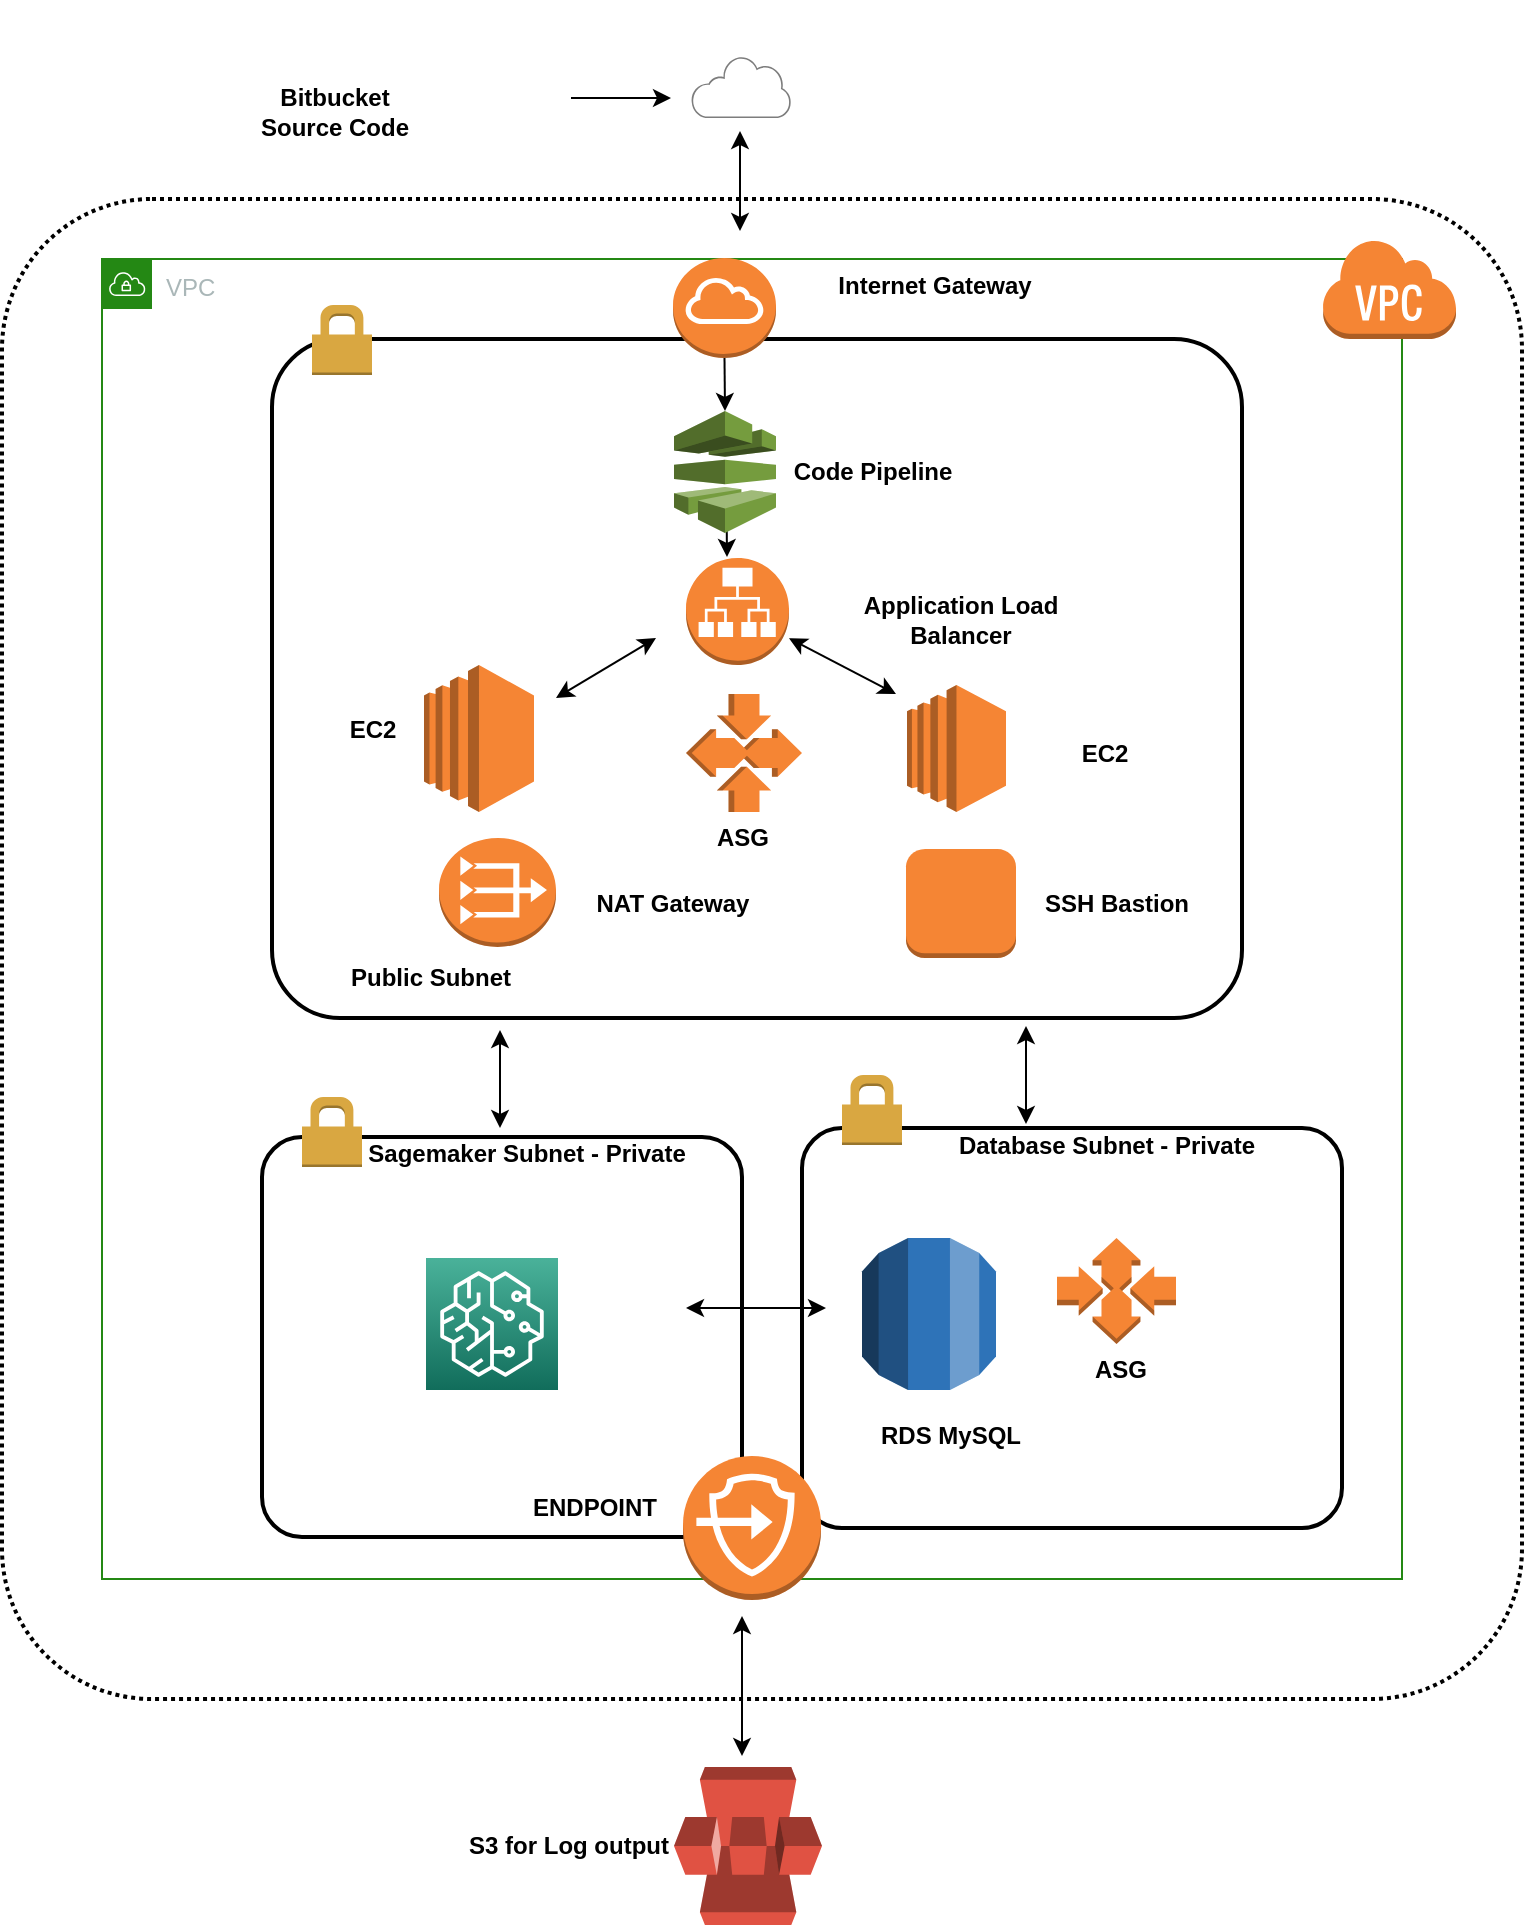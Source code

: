<mxfile version="12.4.3" type="github" pages="2">
  <diagram id="W3H_bTco_ZeDZuq-P41X" name="Page-1">
    <mxGraphModel dx="1426" dy="867" grid="1" gridSize="10" guides="1" tooltips="1" connect="1" arrows="1" fold="1" page="1" pageScale="1" pageWidth="850" pageHeight="1100" math="0" shadow="0">
      <root>
        <mxCell id="0"/>
        <mxCell id="1" parent="0"/>
        <mxCell id="AR84fwKk2nrqXr-311DI-14" value="00" style="rounded=1;arcSize=10;dashed=0;strokeColor=#000000;fillColor=none;gradientColor=none;strokeWidth=2;html=0;" parent="1" vertex="1">
          <mxGeometry x="173" y="639.5" width="240" height="200" as="geometry"/>
        </mxCell>
        <mxCell id="AR84fwKk2nrqXr-311DI-17" value="" style="rounded=1;arcSize=10;dashed=0;strokeColor=#000000;fillColor=none;gradientColor=none;strokeWidth=2;html=0;" parent="1" vertex="1">
          <mxGeometry x="443" y="635" width="270" height="200" as="geometry"/>
        </mxCell>
        <mxCell id="i9ezMHfbpzy3i01XhJTI-3" value="" style="rounded=1;arcSize=10;dashed=1;strokeColor=#000000;fillColor=none;gradientColor=none;dashPattern=1 1;strokeWidth=2;" parent="1" vertex="1">
          <mxGeometry x="43" y="170.5" width="760" height="750" as="geometry"/>
        </mxCell>
        <mxCell id="i9ezMHfbpzy3i01XhJTI-2" value="VPC" style="points=[[0,0],[0.25,0],[0.5,0],[0.75,0],[1,0],[1,0.25],[1,0.5],[1,0.75],[1,1],[0.75,1],[0.5,1],[0.25,1],[0,1],[0,0.75],[0,0.5],[0,0.25]];outlineConnect=0;gradientColor=none;html=1;whiteSpace=wrap;fontSize=12;fontStyle=0;shape=mxgraph.aws4.group;grIcon=mxgraph.aws4.group_vpc;strokeColor=#248814;fillColor=none;verticalAlign=top;align=left;spacingLeft=30;fontColor=#AAB7B8;dashed=0;" parent="1" vertex="1">
          <mxGeometry x="93" y="200.5" width="650" height="660" as="geometry"/>
        </mxCell>
        <mxCell id="i9ezMHfbpzy3i01XhJTI-8" value="" style="outlineConnect=0;dashed=0;verticalLabelPosition=bottom;verticalAlign=top;align=center;html=1;shape=mxgraph.aws3.virtual_private_cloud;fillColor=#F58534;gradientColor=none;" parent="1" vertex="1">
          <mxGeometry x="703" y="190" width="67" height="50.5" as="geometry"/>
        </mxCell>
        <mxCell id="i9ezMHfbpzy3i01XhJTI-16" value="" style="outlineConnect=0;dashed=0;verticalLabelPosition=bottom;verticalAlign=top;align=center;html=1;shape=mxgraph.aws3.rds;fillColor=#2E73B8;gradientColor=none;" parent="1" vertex="1">
          <mxGeometry x="473" y="690" width="67" height="76" as="geometry"/>
        </mxCell>
        <mxCell id="i9ezMHfbpzy3i01XhJTI-20" value="" style="outlineConnect=0;dashed=0;verticalLabelPosition=bottom;verticalAlign=top;align=center;html=1;shape=mxgraph.aws3.s3;fillColor=#E05243;gradientColor=none;direction=south;" parent="1" vertex="1">
          <mxGeometry x="379" y="954.5" width="74" height="79" as="geometry"/>
        </mxCell>
        <mxCell id="AR84fwKk2nrqXr-311DI-4" value="" style="rounded=1;arcSize=10;dashed=0;strokeColor=#000000;fillColor=none;gradientColor=none;strokeWidth=2;html=0;" parent="1" vertex="1">
          <mxGeometry x="178" y="240.5" width="485" height="339.5" as="geometry"/>
        </mxCell>
        <mxCell id="AR84fwKk2nrqXr-311DI-5" value="" style="dashed=0;html=1;shape=mxgraph.aws3.permissions;fillColor=#D9A741;gradientColor=none;dashed=0;" parent="1" vertex="1">
          <mxGeometry x="198" y="223.5" width="30" height="35" as="geometry"/>
        </mxCell>
        <mxCell id="AR84fwKk2nrqXr-311DI-6" value="Public Subnet" style="text;html=1;resizable=0;autosize=1;align=center;verticalAlign=middle;points=[];fillColor=none;strokeColor=none;rounded=0;fontStyle=1" parent="1" vertex="1">
          <mxGeometry x="212" y="550" width="90" height="20" as="geometry"/>
        </mxCell>
        <mxCell id="AR84fwKk2nrqXr-311DI-9" value="" style="outlineConnect=0;dashed=0;verticalLabelPosition=bottom;verticalAlign=top;align=center;html=1;shape=mxgraph.aws3.instance;fillColor=#F58534;gradientColor=none;" parent="1" vertex="1">
          <mxGeometry x="495" y="495.5" width="55" height="54.5" as="geometry"/>
        </mxCell>
        <mxCell id="AR84fwKk2nrqXr-311DI-10" value="&lt;b&gt;SSH Bastion&lt;/b&gt;" style="text;html=1;resizable=0;autosize=1;align=center;verticalAlign=middle;points=[];fillColor=none;strokeColor=none;rounded=0;" parent="1" vertex="1">
          <mxGeometry x="555" y="512.75" width="90" height="20" as="geometry"/>
        </mxCell>
        <mxCell id="AR84fwKk2nrqXr-311DI-12" value="&lt;b&gt;ENDPOINT&lt;/b&gt;" style="text;html=1;resizable=0;autosize=1;align=center;verticalAlign=middle;points=[];fillColor=none;strokeColor=none;rounded=0;" parent="1" vertex="1">
          <mxGeometry x="298.5" y="815" width="80" height="20" as="geometry"/>
        </mxCell>
        <mxCell id="AR84fwKk2nrqXr-311DI-15" value="" style="dashed=0;html=1;shape=mxgraph.aws3.permissions;fillColor=#D9A741;gradientColor=none;dashed=0;" parent="1" vertex="1">
          <mxGeometry x="193" y="619.5" width="30" height="35" as="geometry"/>
        </mxCell>
        <mxCell id="AR84fwKk2nrqXr-311DI-16" value="&lt;b&gt;Sagemaker Subnet - Private&lt;/b&gt;" style="text;html=1;resizable=0;autosize=1;align=center;verticalAlign=middle;points=[];fillColor=none;strokeColor=none;rounded=0;" parent="1" vertex="1">
          <mxGeometry x="219.5" y="637.5" width="170" height="20" as="geometry"/>
        </mxCell>
        <mxCell id="AR84fwKk2nrqXr-311DI-18" value="" style="dashed=0;html=1;shape=mxgraph.aws3.permissions;fillColor=#D9A741;gradientColor=none;dashed=0;" parent="1" vertex="1">
          <mxGeometry x="463" y="608.5" width="30" height="35" as="geometry"/>
        </mxCell>
        <mxCell id="AR84fwKk2nrqXr-311DI-20" value="" style="outlineConnect=0;dashed=0;verticalLabelPosition=bottom;verticalAlign=top;align=center;html=1;shape=mxgraph.aws3.vpc_nat_gateway;fillColor=#F58534;gradientColor=none;" parent="1" vertex="1">
          <mxGeometry x="261.5" y="490" width="58.5" height="54.5" as="geometry"/>
        </mxCell>
        <mxCell id="AR84fwKk2nrqXr-311DI-21" value="&lt;b&gt;NAT Gateway&lt;/b&gt;" style="text;html=1;resizable=0;autosize=1;align=center;verticalAlign=middle;points=[];fillColor=none;strokeColor=none;rounded=0;" parent="1" vertex="1">
          <mxGeometry x="333" y="512.75" width="90" height="20" as="geometry"/>
        </mxCell>
        <mxCell id="AR84fwKk2nrqXr-311DI-22" value="" style="outlineConnect=0;dashed=0;verticalLabelPosition=bottom;verticalAlign=top;align=center;html=1;shape=mxgraph.aws3.ec2;fillColor=#F58534;gradientColor=none;" parent="1" vertex="1">
          <mxGeometry x="254" y="403.5" width="55" height="73.5" as="geometry"/>
        </mxCell>
        <mxCell id="AR84fwKk2nrqXr-311DI-11" value="" style="outlineConnect=0;dashed=0;verticalLabelPosition=bottom;verticalAlign=top;align=center;html=1;shape=mxgraph.aws3.endpoints;fillColor=#F58534;gradientColor=none;" parent="1" vertex="1">
          <mxGeometry x="383.5" y="799" width="69" height="72" as="geometry"/>
        </mxCell>
        <mxCell id="AR84fwKk2nrqXr-311DI-23" value="&lt;b&gt;S3 for Log output&lt;/b&gt;" style="text;html=1;resizable=0;autosize=1;align=center;verticalAlign=middle;points=[];fillColor=none;strokeColor=none;rounded=0;" parent="1" vertex="1">
          <mxGeometry x="265.75" y="984" width="120" height="20" as="geometry"/>
        </mxCell>
        <mxCell id="AR84fwKk2nrqXr-311DI-25" value="&lt;b&gt;Database Subnet - Private&lt;/b&gt;" style="text;html=1;resizable=0;autosize=1;align=center;verticalAlign=middle;points=[];fillColor=none;strokeColor=none;rounded=0;" parent="1" vertex="1">
          <mxGeometry x="515" y="634" width="160" height="20" as="geometry"/>
        </mxCell>
        <mxCell id="AR84fwKk2nrqXr-311DI-27" value="" style="outlineConnect=0;dashed=0;verticalLabelPosition=bottom;verticalAlign=top;align=center;html=1;shape=mxgraph.aws3.auto_scaling;fillColor=#F58534;gradientColor=none;direction=south;" parent="1" vertex="1">
          <mxGeometry x="385" y="418" width="58" height="59" as="geometry"/>
        </mxCell>
        <mxCell id="AR84fwKk2nrqXr-311DI-28" value="" style="outlineConnect=0;dashed=0;verticalLabelPosition=bottom;verticalAlign=top;align=center;html=1;shape=mxgraph.aws3.ec2;fillColor=#F58534;gradientColor=none;" parent="1" vertex="1">
          <mxGeometry x="495.5" y="413.5" width="49.5" height="63.5" as="geometry"/>
        </mxCell>
        <mxCell id="AR84fwKk2nrqXr-311DI-29" value="&lt;b&gt;ASG&lt;/b&gt;" style="text;html=1;resizable=0;autosize=1;align=center;verticalAlign=middle;points=[];fillColor=none;strokeColor=none;rounded=0;" parent="1" vertex="1">
          <mxGeometry x="392.5" y="480" width="40" height="20" as="geometry"/>
        </mxCell>
        <mxCell id="AR84fwKk2nrqXr-311DI-32" value="&lt;b&gt;RDS MySQL&lt;/b&gt;" style="text;html=1;resizable=0;autosize=1;align=center;verticalAlign=middle;points=[];fillColor=none;strokeColor=none;rounded=0;" parent="1" vertex="1">
          <mxGeometry x="472" y="779" width="90" height="20" as="geometry"/>
        </mxCell>
        <mxCell id="AR84fwKk2nrqXr-311DI-33" value="" style="outlineConnect=0;dashed=0;verticalLabelPosition=bottom;verticalAlign=top;align=center;html=1;shape=mxgraph.aws3.auto_scaling;fillColor=#F58534;gradientColor=none;" parent="1" vertex="1">
          <mxGeometry x="570.5" y="690" width="59.5" height="53" as="geometry"/>
        </mxCell>
        <mxCell id="AR84fwKk2nrqXr-311DI-34" value="&lt;b&gt;ASG&lt;/b&gt;" style="text;html=1;resizable=0;autosize=1;align=center;verticalAlign=middle;points=[];fillColor=none;strokeColor=none;rounded=0;" parent="1" vertex="1">
          <mxGeometry x="581.5" y="746" width="40" height="20" as="geometry"/>
        </mxCell>
        <mxCell id="AR84fwKk2nrqXr-311DI-35" value="" style="outlineConnect=0;dashed=0;verticalLabelPosition=bottom;verticalAlign=top;align=center;html=1;shape=mxgraph.aws3.application_load_balancer;fillColor=#F58534;gradientColor=none;" parent="1" vertex="1">
          <mxGeometry x="385" y="350" width="51.5" height="53.5" as="geometry"/>
        </mxCell>
        <mxCell id="AR84fwKk2nrqXr-311DI-37" value="" style="outlineConnect=0;dashed=0;verticalLabelPosition=bottom;verticalAlign=top;align=center;html=1;shape=mxgraph.aws3.internet_gateway;fillColor=#F58534;gradientColor=none;" parent="1" vertex="1">
          <mxGeometry x="378.5" y="200" width="51.5" height="50" as="geometry"/>
        </mxCell>
        <mxCell id="AR84fwKk2nrqXr-311DI-38" value="&lt;b&gt;Internet Gateway&lt;/b&gt;" style="text;html=1;resizable=0;autosize=1;align=center;verticalAlign=middle;points=[];fillColor=none;strokeColor=none;rounded=0;" parent="1" vertex="1">
          <mxGeometry x="453.941" y="203.5" width="110" height="20" as="geometry"/>
        </mxCell>
        <mxCell id="AR84fwKk2nrqXr-311DI-44" value="" style="endArrow=classic;startArrow=classic;html=1;" parent="1" edge="1">
          <mxGeometry width="50" height="50" relative="1" as="geometry">
            <mxPoint x="385" y="725" as="sourcePoint"/>
            <mxPoint x="455" y="725" as="targetPoint"/>
          </mxGeometry>
        </mxCell>
        <mxCell id="AR84fwKk2nrqXr-311DI-45" value="" style="endArrow=classic;startArrow=classic;html=1;" parent="1" edge="1">
          <mxGeometry width="50" height="50" relative="1" as="geometry">
            <mxPoint x="413" y="949" as="sourcePoint"/>
            <mxPoint x="413" y="879" as="targetPoint"/>
          </mxGeometry>
        </mxCell>
        <mxCell id="AR84fwKk2nrqXr-311DI-52" value="" style="endArrow=classic;startArrow=classic;html=1;" parent="1" edge="1">
          <mxGeometry width="50" height="50" relative="1" as="geometry">
            <mxPoint x="292" y="635" as="sourcePoint"/>
            <mxPoint x="292" y="586" as="targetPoint"/>
          </mxGeometry>
        </mxCell>
        <mxCell id="AR84fwKk2nrqXr-311DI-53" value="" style="endArrow=classic;startArrow=classic;html=1;" parent="1" edge="1">
          <mxGeometry width="50" height="50" relative="1" as="geometry">
            <mxPoint x="555" y="633" as="sourcePoint"/>
            <mxPoint x="555" y="584" as="targetPoint"/>
          </mxGeometry>
        </mxCell>
        <mxCell id="AR84fwKk2nrqXr-311DI-54" value="&lt;b&gt;EC2&lt;/b&gt;" style="text;html=1;resizable=0;autosize=1;align=center;verticalAlign=middle;points=[];fillColor=none;strokeColor=none;rounded=0;" parent="1" vertex="1">
          <mxGeometry x="207.765" y="426" width="40" height="20" as="geometry"/>
        </mxCell>
        <mxCell id="AR84fwKk2nrqXr-311DI-55" value="&lt;b&gt;EC2&lt;/b&gt;" style="text;html=1;resizable=0;autosize=1;align=center;verticalAlign=middle;points=[];fillColor=none;strokeColor=none;rounded=0;" parent="1" vertex="1">
          <mxGeometry x="574.005" y="437.5" width="40" height="20" as="geometry"/>
        </mxCell>
        <mxCell id="AR84fwKk2nrqXr-311DI-56" value="" style="shadow=0;dashed=0;html=1;strokeColor=none;labelPosition=center;verticalLabelPosition=bottom;verticalAlign=top;align=center;shape=mxgraph.mscae.enterprise.internet_hollow;fillColor=#7D7D7D;" parent="1" vertex="1">
          <mxGeometry x="387.5" y="99" width="50" height="31" as="geometry"/>
        </mxCell>
        <mxCell id="AR84fwKk2nrqXr-311DI-59" value="&lt;b&gt;Bitbucket &lt;br&gt;Source Code&lt;/b&gt;" style="text;html=1;resizable=0;autosize=1;align=center;verticalAlign=middle;points=[];fillColor=none;strokeColor=none;rounded=0;" parent="1" vertex="1">
          <mxGeometry x="164" y="111.5" width="90" height="30" as="geometry"/>
        </mxCell>
        <mxCell id="AR84fwKk2nrqXr-311DI-60" value="" style="endArrow=classic;html=1;" parent="1" edge="1">
          <mxGeometry width="50" height="50" relative="1" as="geometry">
            <mxPoint x="327.5" y="120" as="sourcePoint"/>
            <mxPoint x="377.5" y="120" as="targetPoint"/>
          </mxGeometry>
        </mxCell>
        <mxCell id="AR84fwKk2nrqXr-311DI-65" value="" style="endArrow=classic;startArrow=classic;html=1;" parent="1" edge="1">
          <mxGeometry width="50" height="50" relative="1" as="geometry">
            <mxPoint x="412" y="186.5" as="sourcePoint"/>
            <mxPoint x="412" y="136.5" as="targetPoint"/>
          </mxGeometry>
        </mxCell>
        <mxCell id="AR84fwKk2nrqXr-311DI-66" value="" style="endArrow=classic;startArrow=classic;html=1;" parent="1" edge="1">
          <mxGeometry width="50" height="50" relative="1" as="geometry">
            <mxPoint x="320" y="420" as="sourcePoint"/>
            <mxPoint x="370" y="390" as="targetPoint"/>
          </mxGeometry>
        </mxCell>
        <mxCell id="AR84fwKk2nrqXr-311DI-69" value="" style="endArrow=classic;startArrow=classic;html=1;" parent="1" edge="1" target="AR84fwKk2nrqXr-311DI-35">
          <mxGeometry width="50" height="50" relative="1" as="geometry">
            <mxPoint x="490" y="418" as="sourcePoint"/>
            <mxPoint x="460" y="370" as="targetPoint"/>
          </mxGeometry>
        </mxCell>
        <mxCell id="JZh1Jyp4K40JoV-eKf8e-1" value="" style="outlineConnect=0;fontColor=#232F3E;gradientColor=#4AB29A;gradientDirection=north;fillColor=#116D5B;strokeColor=#ffffff;dashed=0;verticalLabelPosition=bottom;verticalAlign=top;align=center;html=1;fontSize=12;fontStyle=0;aspect=fixed;shape=mxgraph.aws4.resourceIcon;resIcon=mxgraph.aws4.sagemaker;" vertex="1" parent="1">
          <mxGeometry x="255" y="700" width="66" height="66" as="geometry"/>
        </mxCell>
        <mxCell id="JZh1Jyp4K40JoV-eKf8e-2" value="" style="shape=image;html=1;verticalAlign=top;verticalLabelPosition=bottom;labelBackgroundColor=#ffffff;imageAspect=0;aspect=fixed;image=https://cdn2.iconfinder.com/data/icons/font-awesome/1792/bitbucket-128.png" vertex="1" parent="1">
          <mxGeometry x="250.5" y="71.25" width="86.5" height="86.5" as="geometry"/>
        </mxCell>
        <mxCell id="AR84fwKk2nrqXr-311DI-36" value="&lt;b&gt;Application Load &lt;br&gt;Balancer&lt;/b&gt;" style="text;html=1;resizable=0;autosize=1;align=center;verticalAlign=middle;points=[];fillColor=none;strokeColor=none;rounded=0;shadow=0;" parent="1" vertex="1">
          <mxGeometry x="461.5" y="365.75" width="120" height="30" as="geometry"/>
        </mxCell>
        <mxCell id="JZh1Jyp4K40JoV-eKf8e-7" value="&lt;b&gt;Code Pipeline&lt;/b&gt;" style="text;html=1;resizable=0;autosize=1;align=center;verticalAlign=middle;points=[];fillColor=none;strokeColor=none;rounded=0;shadow=0;" vertex="1" parent="1">
          <mxGeometry x="432.5" y="297" width="90" height="20" as="geometry"/>
        </mxCell>
        <mxCell id="JZh1Jyp4K40JoV-eKf8e-10" value="" style="endArrow=classic;html=1;exitX=0.5;exitY=1;exitDx=0;exitDy=0;exitPerimeter=0;entryX=0.5;entryY=0;entryDx=0;entryDy=0;entryPerimeter=0;" edge="1" parent="1" source="AR84fwKk2nrqXr-311DI-37" target="JZh1Jyp4K40JoV-eKf8e-5">
          <mxGeometry width="50" height="50" relative="1" as="geometry">
            <mxPoint x="40" y="1100" as="sourcePoint"/>
            <mxPoint x="90" y="1050" as="targetPoint"/>
          </mxGeometry>
        </mxCell>
        <mxCell id="JZh1Jyp4K40JoV-eKf8e-13" value="" style="endArrow=classic;html=1;exitX=0.5;exitY=1;exitDx=0;exitDy=0;exitPerimeter=0;entryX=0.5;entryY=0;entryDx=0;entryDy=0;entryPerimeter=0;" edge="1" parent="1">
          <mxGeometry width="50" height="50" relative="1" as="geometry">
            <mxPoint x="405.25" y="323" as="sourcePoint"/>
            <mxPoint x="405.5" y="349.5" as="targetPoint"/>
          </mxGeometry>
        </mxCell>
        <mxCell id="JZh1Jyp4K40JoV-eKf8e-5" value="" style="outlineConnect=0;dashed=0;verticalLabelPosition=bottom;verticalAlign=top;align=center;html=1;shape=mxgraph.aws3.codepipeline;fillColor=#759C3E;gradientColor=none;" vertex="1" parent="1">
          <mxGeometry x="379" y="276.5" width="51" height="61" as="geometry"/>
        </mxCell>
      </root>
    </mxGraphModel>
  </diagram>
  <diagram id="Wp1RTlvrWS9OuLiCsyfZ" name="Page-2">
    <mxGraphModel dx="1398" dy="844" grid="1" gridSize="10" guides="1" tooltips="1" connect="1" arrows="1" fold="1" page="1" pageScale="1" pageWidth="850" pageHeight="1100" math="0" shadow="0">
      <root>
        <mxCell id="KAMundNs8p4o4IvOSZWw-0"/>
        <mxCell id="KAMundNs8p4o4IvOSZWw-1" parent="KAMundNs8p4o4IvOSZWw-0"/>
      </root>
    </mxGraphModel>
  </diagram>
</mxfile>
